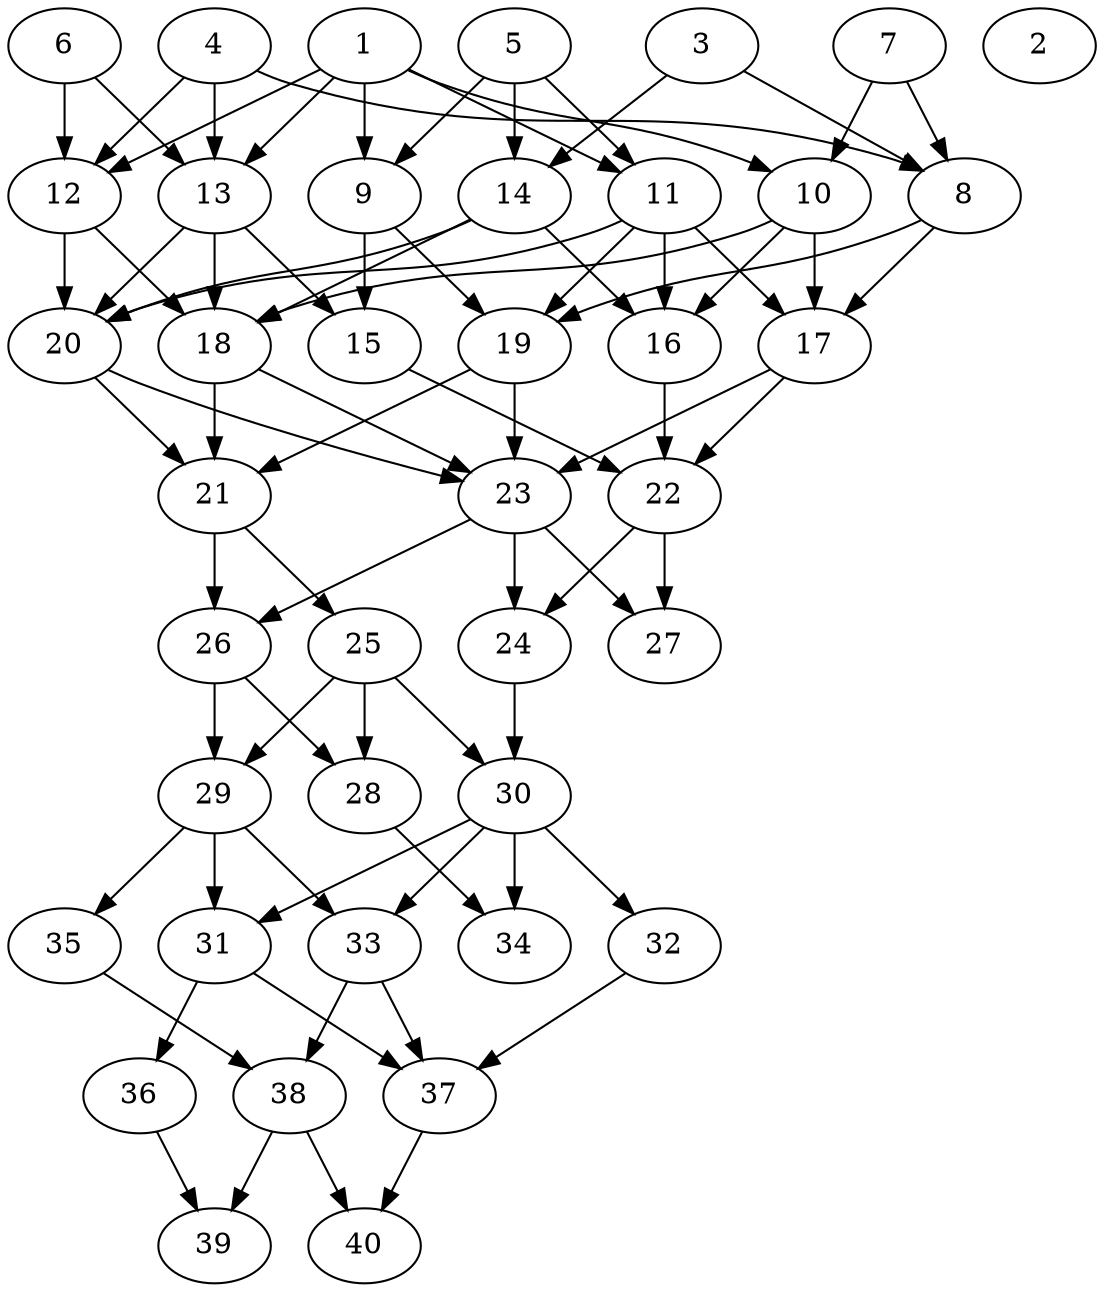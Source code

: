 // DAG automatically generated by daggen at Tue Aug  6 16:28:35 2019
// ./daggen --dot -n 40 --ccr 0.3 --fat 0.5 --regular 0.5 --density 0.6 --mindata 5242880 --maxdata 52428800 
digraph G {
  1 [size="70584320", alpha="0.04", expect_size="21175296"] 
  1 -> 9 [size ="21175296"]
  1 -> 10 [size ="21175296"]
  1 -> 11 [size ="21175296"]
  1 -> 12 [size ="21175296"]
  1 -> 13 [size ="21175296"]
  2 [size="41799680", alpha="0.06", expect_size="12539904"] 
  3 [size="68904960", alpha="0.13", expect_size="20671488"] 
  3 -> 8 [size ="20671488"]
  3 -> 14 [size ="20671488"]
  4 [size="109892267", alpha="0.06", expect_size="32967680"] 
  4 -> 8 [size ="32967680"]
  4 -> 12 [size ="32967680"]
  4 -> 13 [size ="32967680"]
  5 [size="146059947", alpha="0.17", expect_size="43817984"] 
  5 -> 9 [size ="43817984"]
  5 -> 11 [size ="43817984"]
  5 -> 14 [size ="43817984"]
  6 [size="117927253", alpha="0.13", expect_size="35378176"] 
  6 -> 12 [size ="35378176"]
  6 -> 13 [size ="35378176"]
  7 [size="126143147", alpha="0.10", expect_size="37842944"] 
  7 -> 8 [size ="37842944"]
  7 -> 10 [size ="37842944"]
  8 [size="95692800", alpha="0.05", expect_size="28707840"] 
  8 -> 17 [size ="28707840"]
  8 -> 19 [size ="28707840"]
  9 [size="27170133", alpha="0.11", expect_size="8151040"] 
  9 -> 15 [size ="8151040"]
  9 -> 19 [size ="8151040"]
  10 [size="28279467", alpha="0.14", expect_size="8483840"] 
  10 -> 16 [size ="8483840"]
  10 -> 17 [size ="8483840"]
  10 -> 18 [size ="8483840"]
  11 [size="88064000", alpha="0.17", expect_size="26419200"] 
  11 -> 16 [size ="26419200"]
  11 -> 17 [size ="26419200"]
  11 -> 19 [size ="26419200"]
  11 -> 20 [size ="26419200"]
  12 [size="123105280", alpha="0.17", expect_size="36931584"] 
  12 -> 18 [size ="36931584"]
  12 -> 20 [size ="36931584"]
  13 [size="173602133", alpha="0.08", expect_size="52080640"] 
  13 -> 15 [size ="52080640"]
  13 -> 18 [size ="52080640"]
  13 -> 20 [size ="52080640"]
  14 [size="121470293", alpha="0.17", expect_size="36441088"] 
  14 -> 16 [size ="36441088"]
  14 -> 18 [size ="36441088"]
  14 -> 20 [size ="36441088"]
  15 [size="171291307", alpha="0.09", expect_size="51387392"] 
  15 -> 22 [size ="51387392"]
  16 [size="146356907", alpha="0.17", expect_size="43907072"] 
  16 -> 22 [size ="43907072"]
  17 [size="91026773", alpha="0.10", expect_size="27308032"] 
  17 -> 22 [size ="27308032"]
  17 -> 23 [size ="27308032"]
  18 [size="172206080", alpha="0.17", expect_size="51661824"] 
  18 -> 21 [size ="51661824"]
  18 -> 23 [size ="51661824"]
  19 [size="54992213", alpha="0.04", expect_size="16497664"] 
  19 -> 21 [size ="16497664"]
  19 -> 23 [size ="16497664"]
  20 [size="142397440", alpha="0.01", expect_size="42719232"] 
  20 -> 21 [size ="42719232"]
  20 -> 23 [size ="42719232"]
  21 [size="97037653", alpha="0.05", expect_size="29111296"] 
  21 -> 25 [size ="29111296"]
  21 -> 26 [size ="29111296"]
  22 [size="69536427", alpha="0.12", expect_size="20860928"] 
  22 -> 24 [size ="20860928"]
  22 -> 27 [size ="20860928"]
  23 [size="42567680", alpha="0.05", expect_size="12770304"] 
  23 -> 24 [size ="12770304"]
  23 -> 26 [size ="12770304"]
  23 -> 27 [size ="12770304"]
  24 [size="103703893", alpha="0.10", expect_size="31111168"] 
  24 -> 30 [size ="31111168"]
  25 [size="83684693", alpha="0.11", expect_size="25105408"] 
  25 -> 28 [size ="25105408"]
  25 -> 29 [size ="25105408"]
  25 -> 30 [size ="25105408"]
  26 [size="153053867", alpha="0.05", expect_size="45916160"] 
  26 -> 28 [size ="45916160"]
  26 -> 29 [size ="45916160"]
  27 [size="132635307", alpha="0.13", expect_size="39790592"] 
  28 [size="54609920", alpha="0.11", expect_size="16382976"] 
  28 -> 34 [size ="16382976"]
  29 [size="29801813", alpha="0.10", expect_size="8940544"] 
  29 -> 31 [size ="8940544"]
  29 -> 33 [size ="8940544"]
  29 -> 35 [size ="8940544"]
  30 [size="64191147", alpha="0.11", expect_size="19257344"] 
  30 -> 31 [size ="19257344"]
  30 -> 32 [size ="19257344"]
  30 -> 33 [size ="19257344"]
  30 -> 34 [size ="19257344"]
  31 [size="73786027", alpha="0.00", expect_size="22135808"] 
  31 -> 36 [size ="22135808"]
  31 -> 37 [size ="22135808"]
  32 [size="111704747", alpha="0.03", expect_size="33511424"] 
  32 -> 37 [size ="33511424"]
  33 [size="44974080", alpha="0.06", expect_size="13492224"] 
  33 -> 37 [size ="13492224"]
  33 -> 38 [size ="13492224"]
  34 [size="82319360", alpha="0.02", expect_size="24695808"] 
  35 [size="158866773", alpha="0.17", expect_size="47660032"] 
  35 -> 38 [size ="47660032"]
  36 [size="88623787", alpha="0.09", expect_size="26587136"] 
  36 -> 39 [size ="26587136"]
  37 [size="129334613", alpha="0.10", expect_size="38800384"] 
  37 -> 40 [size ="38800384"]
  38 [size="75093333", alpha="0.11", expect_size="22528000"] 
  38 -> 39 [size ="22528000"]
  38 -> 40 [size ="22528000"]
  39 [size="161402880", alpha="0.17", expect_size="48420864"] 
  40 [size="83384320", alpha="0.19", expect_size="25015296"] 
}
